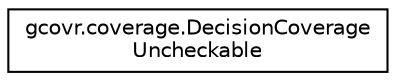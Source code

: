 digraph "Graphical Class Hierarchy"
{
 // LATEX_PDF_SIZE
  edge [fontname="Helvetica",fontsize="10",labelfontname="Helvetica",labelfontsize="10"];
  node [fontname="Helvetica",fontsize="10",shape=record];
  rankdir="LR";
  Node0 [label="gcovr.coverage.DecisionCoverage\lUncheckable",height=0.2,width=0.4,color="black", fillcolor="white", style="filled",URL="$classgcovr_1_1coverage_1_1DecisionCoverageUncheckable.html",tooltip=" "];
}
